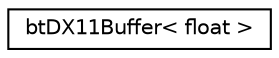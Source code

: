 digraph "Graphical Class Hierarchy"
{
  edge [fontname="Helvetica",fontsize="10",labelfontname="Helvetica",labelfontsize="10"];
  node [fontname="Helvetica",fontsize="10",shape=record];
  rankdir="LR";
  Node1 [label="btDX11Buffer\< float \>",height=0.2,width=0.4,color="black", fillcolor="white", style="filled",URL="$classbt_d_x11_buffer.html"];
}
